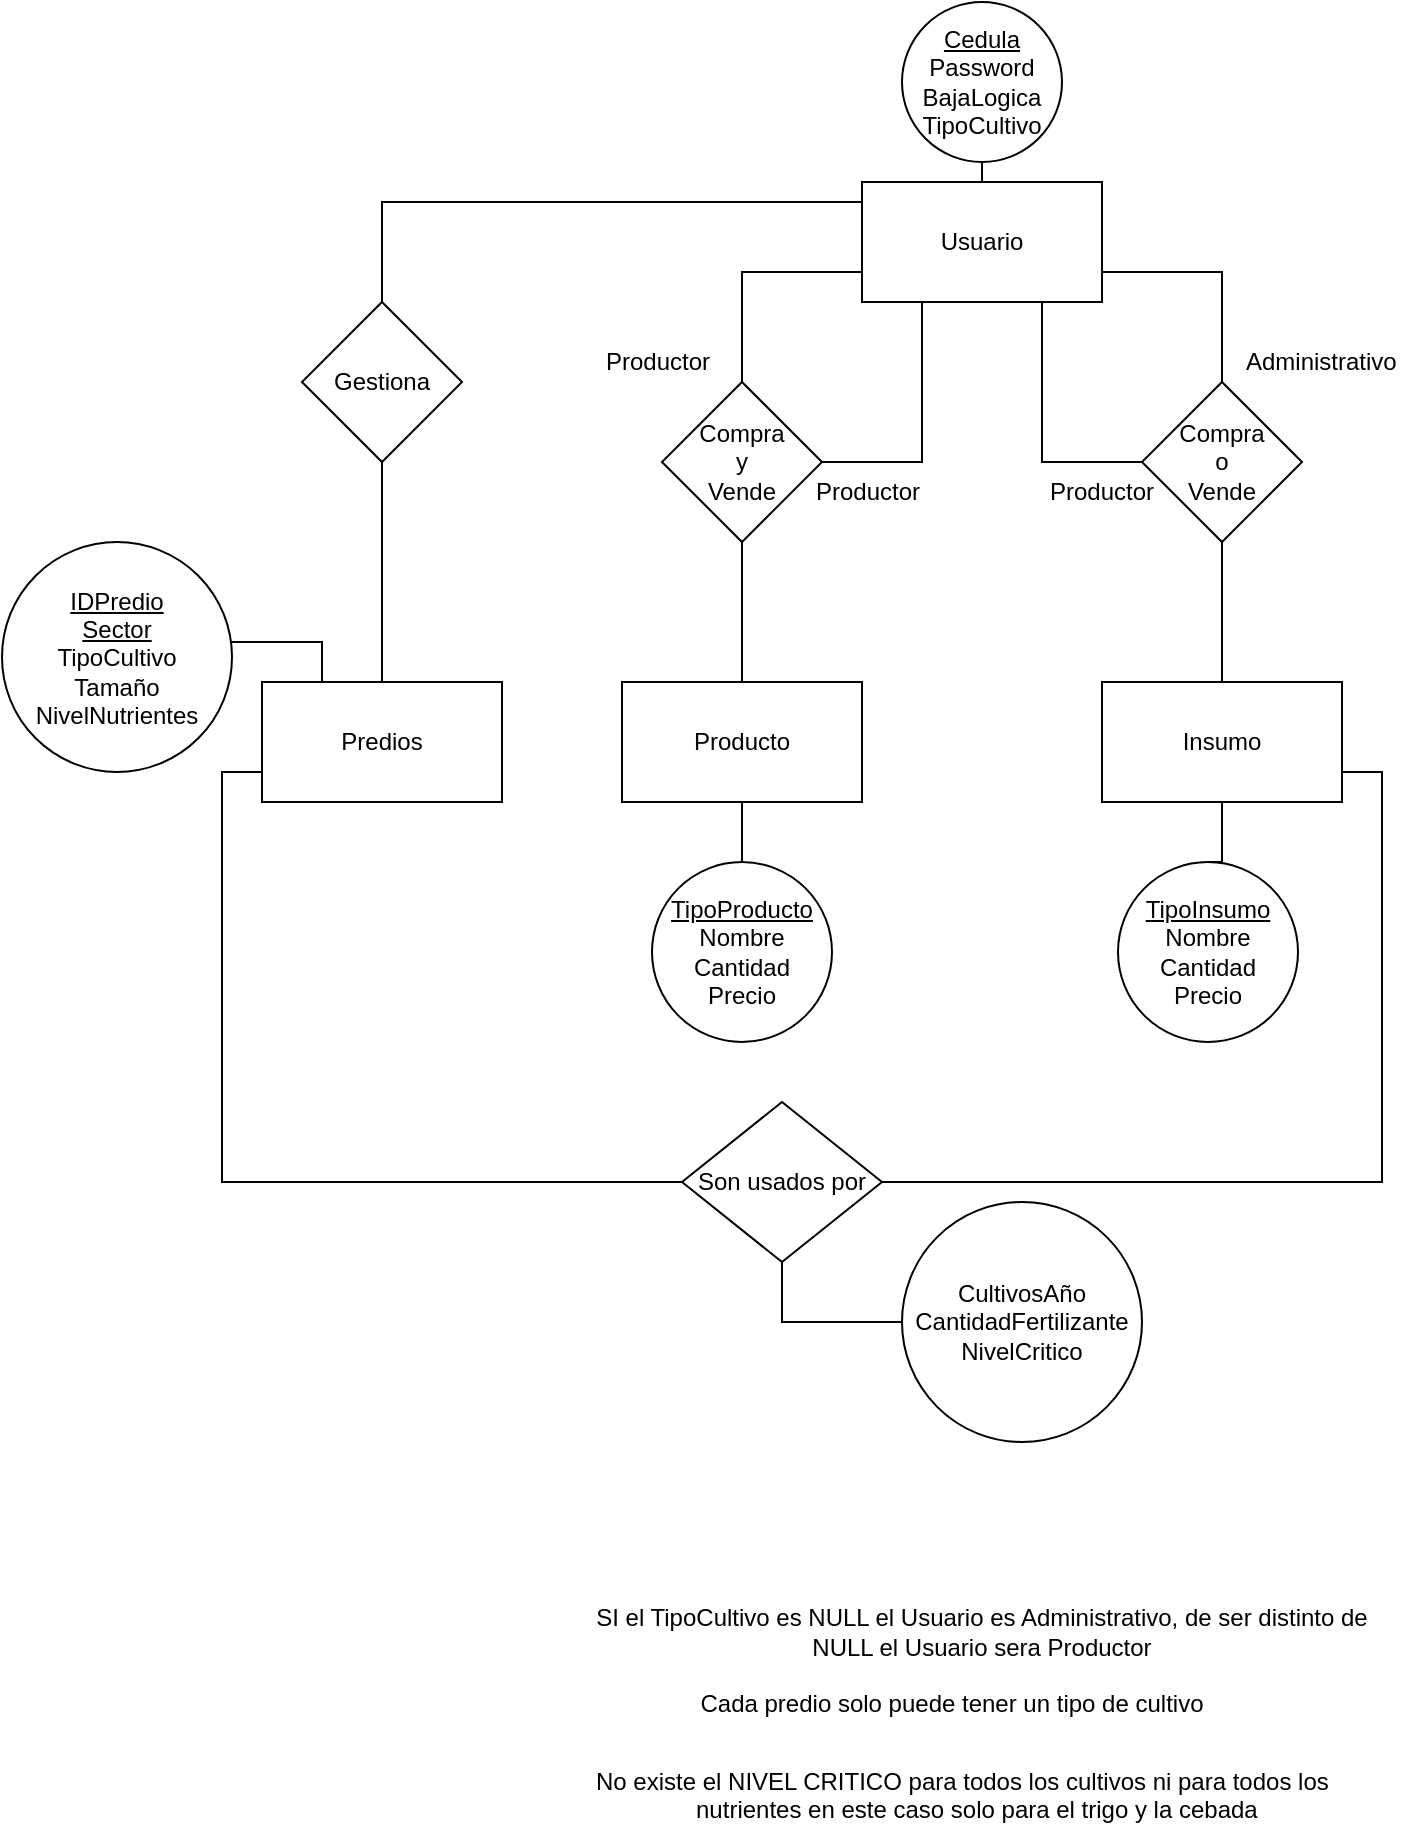 <mxfile version="12.1.3" type="device" pages="1"><diagram id="WHr7S0-hhSYedpZkm5y9" name="Page-1"><mxGraphModel dx="1810" dy="557" grid="1" gridSize="10" guides="1" tooltips="1" connect="1" arrows="1" fold="1" page="1" pageScale="1" pageWidth="827" pageHeight="1169" math="0" shadow="0"><root><mxCell id="0"/><mxCell id="1" parent="0"/><mxCell id="SOfUHJ2vSzlrpdhkEA7r-29" style="edgeStyle=orthogonalEdgeStyle;rounded=0;orthogonalLoop=1;jettySize=auto;html=1;exitX=0;exitY=0.25;exitDx=0;exitDy=0;entryX=0.5;entryY=0;entryDx=0;entryDy=0;startArrow=none;startFill=0;endArrow=none;endFill=0;" parent="1" source="SOfUHJ2vSzlrpdhkEA7r-2" target="SOfUHJ2vSzlrpdhkEA7r-23" edge="1"><mxGeometry relative="1" as="geometry"><Array as="points"><mxPoint x="170" y="130"/><mxPoint x="-70" y="130"/></Array></mxGeometry></mxCell><mxCell id="SOfUHJ2vSzlrpdhkEA7r-30" style="edgeStyle=orthogonalEdgeStyle;rounded=0;orthogonalLoop=1;jettySize=auto;html=1;exitX=0;exitY=0.75;exitDx=0;exitDy=0;entryX=0.5;entryY=0;entryDx=0;entryDy=0;startArrow=none;startFill=0;endArrow=none;endFill=0;" parent="1" source="SOfUHJ2vSzlrpdhkEA7r-2" target="SOfUHJ2vSzlrpdhkEA7r-15" edge="1"><mxGeometry relative="1" as="geometry"/></mxCell><mxCell id="SOfUHJ2vSzlrpdhkEA7r-2" value="Usuario" style="rounded=0;whiteSpace=wrap;html=1;" parent="1" vertex="1"><mxGeometry x="170" y="120" width="120" height="60" as="geometry"/></mxCell><mxCell id="SOfUHJ2vSzlrpdhkEA7r-32" style="edgeStyle=orthogonalEdgeStyle;rounded=0;orthogonalLoop=1;jettySize=auto;html=1;exitX=0.5;exitY=1;exitDx=0;exitDy=0;entryX=0.5;entryY=0;entryDx=0;entryDy=0;startArrow=none;startFill=0;endArrow=none;endFill=0;" parent="1" source="SOfUHJ2vSzlrpdhkEA7r-11" target="SOfUHJ2vSzlrpdhkEA7r-2" edge="1"><mxGeometry relative="1" as="geometry"/></mxCell><mxCell id="SOfUHJ2vSzlrpdhkEA7r-11" value="&lt;u&gt;Cedula&lt;/u&gt;&lt;br&gt;Password&lt;br&gt;BajaLogica&lt;br&gt;TipoCultivo" style="ellipse;whiteSpace=wrap;html=1;aspect=fixed;" parent="1" vertex="1"><mxGeometry x="190" y="30" width="80" height="80" as="geometry"/></mxCell><mxCell id="SOfUHJ2vSzlrpdhkEA7r-13" value="Producto" style="rounded=0;whiteSpace=wrap;html=1;" parent="1" vertex="1"><mxGeometry x="50" y="370" width="120" height="60" as="geometry"/></mxCell><mxCell id="2i6fYpcrtUq0RUQySIYW-12" style="edgeStyle=orthogonalEdgeStyle;rounded=0;orthogonalLoop=1;jettySize=auto;html=1;exitX=1;exitY=0.75;exitDx=0;exitDy=0;entryX=1;entryY=0.5;entryDx=0;entryDy=0;endArrow=none;endFill=0;" parent="1" source="SOfUHJ2vSzlrpdhkEA7r-14" target="2i6fYpcrtUq0RUQySIYW-11" edge="1"><mxGeometry relative="1" as="geometry"/></mxCell><mxCell id="SOfUHJ2vSzlrpdhkEA7r-14" value="Insumo" style="rounded=0;whiteSpace=wrap;html=1;" parent="1" vertex="1"><mxGeometry x="290" y="370" width="120" height="60" as="geometry"/></mxCell><mxCell id="SOfUHJ2vSzlrpdhkEA7r-18" style="edgeStyle=orthogonalEdgeStyle;rounded=0;orthogonalLoop=1;jettySize=auto;html=1;exitX=1;exitY=0.5;exitDx=0;exitDy=0;entryX=0.25;entryY=1;entryDx=0;entryDy=0;startArrow=none;startFill=0;endArrow=none;endFill=0;" parent="1" source="SOfUHJ2vSzlrpdhkEA7r-15" target="SOfUHJ2vSzlrpdhkEA7r-2" edge="1"><mxGeometry relative="1" as="geometry"/></mxCell><mxCell id="SOfUHJ2vSzlrpdhkEA7r-19" style="edgeStyle=orthogonalEdgeStyle;rounded=0;orthogonalLoop=1;jettySize=auto;html=1;exitX=0.5;exitY=1;exitDx=0;exitDy=0;entryX=0.5;entryY=0;entryDx=0;entryDy=0;startArrow=none;startFill=0;endArrow=none;endFill=0;" parent="1" source="SOfUHJ2vSzlrpdhkEA7r-15" target="SOfUHJ2vSzlrpdhkEA7r-13" edge="1"><mxGeometry relative="1" as="geometry"/></mxCell><mxCell id="SOfUHJ2vSzlrpdhkEA7r-15" value="Compra&lt;br&gt;y&lt;br&gt;Vende" style="rhombus;whiteSpace=wrap;html=1;" parent="1" vertex="1"><mxGeometry x="70" y="220" width="80" height="80" as="geometry"/></mxCell><mxCell id="SOfUHJ2vSzlrpdhkEA7r-17" style="edgeStyle=orthogonalEdgeStyle;rounded=0;orthogonalLoop=1;jettySize=auto;html=1;exitX=0;exitY=0.5;exitDx=0;exitDy=0;startArrow=none;startFill=0;endArrow=none;endFill=0;entryX=0.75;entryY=1;entryDx=0;entryDy=0;" parent="1" source="SOfUHJ2vSzlrpdhkEA7r-16" target="SOfUHJ2vSzlrpdhkEA7r-2" edge="1"><mxGeometry relative="1" as="geometry"><mxPoint x="280" y="210" as="targetPoint"/></mxGeometry></mxCell><mxCell id="SOfUHJ2vSzlrpdhkEA7r-20" style="edgeStyle=orthogonalEdgeStyle;rounded=0;orthogonalLoop=1;jettySize=auto;html=1;exitX=0.5;exitY=1;exitDx=0;exitDy=0;entryX=0.5;entryY=0;entryDx=0;entryDy=0;startArrow=none;startFill=0;endArrow=none;endFill=0;" parent="1" source="SOfUHJ2vSzlrpdhkEA7r-16" target="SOfUHJ2vSzlrpdhkEA7r-14" edge="1"><mxGeometry relative="1" as="geometry"/></mxCell><mxCell id="SOfUHJ2vSzlrpdhkEA7r-36" style="edgeStyle=orthogonalEdgeStyle;rounded=0;orthogonalLoop=1;jettySize=auto;html=1;exitX=0.5;exitY=0;exitDx=0;exitDy=0;entryX=1;entryY=0.75;entryDx=0;entryDy=0;startArrow=none;startFill=0;endArrow=none;endFill=0;" parent="1" source="SOfUHJ2vSzlrpdhkEA7r-16" target="SOfUHJ2vSzlrpdhkEA7r-2" edge="1"><mxGeometry relative="1" as="geometry"/></mxCell><mxCell id="SOfUHJ2vSzlrpdhkEA7r-16" value="Compra&lt;br&gt;o&lt;br&gt;Vende" style="rhombus;whiteSpace=wrap;html=1;" parent="1" vertex="1"><mxGeometry x="310" y="220" width="80" height="80" as="geometry"/></mxCell><mxCell id="2i6fYpcrtUq0RUQySIYW-17" style="edgeStyle=orthogonalEdgeStyle;rounded=0;orthogonalLoop=1;jettySize=auto;html=1;exitX=0.25;exitY=0;exitDx=0;exitDy=0;entryX=1;entryY=0.5;entryDx=0;entryDy=0;endArrow=none;endFill=0;" parent="1" source="SOfUHJ2vSzlrpdhkEA7r-21" target="2i6fYpcrtUq0RUQySIYW-16" edge="1"><mxGeometry relative="1" as="geometry"/></mxCell><mxCell id="SOfUHJ2vSzlrpdhkEA7r-21" value="Predios" style="rounded=0;whiteSpace=wrap;html=1;" parent="1" vertex="1"><mxGeometry x="-130" y="370.0" width="120" height="60" as="geometry"/></mxCell><mxCell id="SOfUHJ2vSzlrpdhkEA7r-25" style="edgeStyle=orthogonalEdgeStyle;rounded=0;orthogonalLoop=1;jettySize=auto;html=1;exitX=0.5;exitY=1;exitDx=0;exitDy=0;entryX=0.5;entryY=0;entryDx=0;entryDy=0;startArrow=none;startFill=0;endArrow=none;endFill=0;" parent="1" source="SOfUHJ2vSzlrpdhkEA7r-23" target="SOfUHJ2vSzlrpdhkEA7r-21" edge="1"><mxGeometry relative="1" as="geometry"/></mxCell><mxCell id="SOfUHJ2vSzlrpdhkEA7r-23" value="Gestiona" style="rhombus;whiteSpace=wrap;html=1;" parent="1" vertex="1"><mxGeometry x="-110" y="180" width="80" height="80" as="geometry"/></mxCell><mxCell id="SOfUHJ2vSzlrpdhkEA7r-46" style="edgeStyle=orthogonalEdgeStyle;rounded=0;orthogonalLoop=1;jettySize=auto;html=1;exitX=0.5;exitY=0;exitDx=0;exitDy=0;entryX=0.5;entryY=1;entryDx=0;entryDy=0;startArrow=none;startFill=0;endArrow=none;endFill=0;" parent="1" source="SOfUHJ2vSzlrpdhkEA7r-45" target="SOfUHJ2vSzlrpdhkEA7r-13" edge="1"><mxGeometry relative="1" as="geometry"/></mxCell><mxCell id="SOfUHJ2vSzlrpdhkEA7r-45" value="&lt;u&gt;TipoProducto&lt;/u&gt;&lt;br&gt;Nombre&lt;br&gt;Cantidad&lt;br&gt;Precio" style="ellipse;whiteSpace=wrap;html=1;aspect=fixed;" parent="1" vertex="1"><mxGeometry x="65" y="460" width="90" height="90" as="geometry"/></mxCell><mxCell id="SOfUHJ2vSzlrpdhkEA7r-48" style="edgeStyle=orthogonalEdgeStyle;rounded=0;orthogonalLoop=1;jettySize=auto;html=1;exitX=0.5;exitY=0;exitDx=0;exitDy=0;entryX=0.5;entryY=1;entryDx=0;entryDy=0;startArrow=none;startFill=0;endArrow=none;endFill=0;" parent="1" source="SOfUHJ2vSzlrpdhkEA7r-47" target="SOfUHJ2vSzlrpdhkEA7r-14" edge="1"><mxGeometry relative="1" as="geometry"/></mxCell><mxCell id="SOfUHJ2vSzlrpdhkEA7r-47" value="&lt;u&gt;TipoInsumo&lt;/u&gt;&lt;br&gt;Nombre&lt;br&gt;Cantidad&lt;br&gt;Precio" style="ellipse;whiteSpace=wrap;html=1;aspect=fixed;" parent="1" vertex="1"><mxGeometry x="298" y="460" width="90" height="90" as="geometry"/></mxCell><mxCell id="SOfUHJ2vSzlrpdhkEA7r-51" value="SI el TipoCultivo es NULL el Usuario es Administrativo, de ser distinto de NULL el Usuario sera Productor" style="text;html=1;strokeColor=none;fillColor=none;align=center;verticalAlign=middle;whiteSpace=wrap;rounded=0;" parent="1" vertex="1"><mxGeometry x="30" y="830.167" width="400" height="30" as="geometry"/></mxCell><mxCell id="2i6fYpcrtUq0RUQySIYW-3" value="Productor" style="text;html=1;strokeColor=none;fillColor=none;align=center;verticalAlign=middle;whiteSpace=wrap;rounded=0;" parent="1" vertex="1"><mxGeometry x="270" y="265" width="40" height="20" as="geometry"/></mxCell><mxCell id="2i6fYpcrtUq0RUQySIYW-4" value="Administrativo" style="text;html=1;resizable=0;points=[];autosize=1;align=left;verticalAlign=top;spacingTop=-4;" parent="1" vertex="1"><mxGeometry x="360" y="200" width="90" height="20" as="geometry"/></mxCell><mxCell id="2i6fYpcrtUq0RUQySIYW-7" value="Productor" style="text;html=1;resizable=0;points=[];autosize=1;align=left;verticalAlign=top;spacingTop=-4;" parent="1" vertex="1"><mxGeometry x="145" y="265" width="70" height="20" as="geometry"/></mxCell><mxCell id="2i6fYpcrtUq0RUQySIYW-8" value="Productor" style="text;html=1;resizable=0;points=[];autosize=1;align=left;verticalAlign=top;spacingTop=-4;" parent="1" vertex="1"><mxGeometry x="40" y="200" width="70" height="20" as="geometry"/></mxCell><mxCell id="2i6fYpcrtUq0RUQySIYW-13" style="edgeStyle=orthogonalEdgeStyle;rounded=0;orthogonalLoop=1;jettySize=auto;html=1;exitX=0;exitY=0.5;exitDx=0;exitDy=0;entryX=0;entryY=0.75;entryDx=0;entryDy=0;endArrow=none;endFill=0;" parent="1" source="2i6fYpcrtUq0RUQySIYW-11" target="SOfUHJ2vSzlrpdhkEA7r-21" edge="1"><mxGeometry relative="1" as="geometry"/></mxCell><mxCell id="2i6fYpcrtUq0RUQySIYW-23" style="edgeStyle=orthogonalEdgeStyle;rounded=0;orthogonalLoop=1;jettySize=auto;html=1;exitX=0.5;exitY=1;exitDx=0;exitDy=0;entryX=0;entryY=0.5;entryDx=0;entryDy=0;endArrow=none;endFill=0;" parent="1" source="2i6fYpcrtUq0RUQySIYW-11" target="2i6fYpcrtUq0RUQySIYW-18" edge="1"><mxGeometry relative="1" as="geometry"/></mxCell><mxCell id="2i6fYpcrtUq0RUQySIYW-11" value="Son usados por" style="rhombus;whiteSpace=wrap;html=1;" parent="1" vertex="1"><mxGeometry x="80" y="580" width="100" height="80" as="geometry"/></mxCell><mxCell id="2i6fYpcrtUq0RUQySIYW-16" value="&lt;u&gt;IDPredio&lt;br&gt;Sector&lt;/u&gt;&lt;br&gt;TipoCultivo&lt;br&gt;Tamaño&lt;br&gt;NivelNutrientes" style="ellipse;whiteSpace=wrap;html=1;aspect=fixed;" parent="1" vertex="1"><mxGeometry x="-260" y="300" width="115" height="115" as="geometry"/></mxCell><mxCell id="2i6fYpcrtUq0RUQySIYW-18" value="CultivosAño&lt;br&gt;CantidadFertilizante&lt;br&gt;NivelCritico" style="ellipse;whiteSpace=wrap;html=1;aspect=fixed;" parent="1" vertex="1"><mxGeometry x="190" y="630" width="120" height="120" as="geometry"/></mxCell><mxCell id="2i6fYpcrtUq0RUQySIYW-20" value="Cada predio solo puede tener un tipo de cultivo" style="text;html=1;strokeColor=none;fillColor=none;align=center;verticalAlign=middle;whiteSpace=wrap;rounded=0;" parent="1" vertex="1"><mxGeometry x="75" y="870.8" width="280" height="20" as="geometry"/></mxCell><mxCell id="2i6fYpcrtUq0RUQySIYW-24" value="No existe el NIVEL CRITICO para todos los cultivos ni para todos los&lt;br&gt;&amp;nbsp; &amp;nbsp; &amp;nbsp; &amp;nbsp; &amp;nbsp; &amp;nbsp; &amp;nbsp; &amp;nbsp;nutrientes en este caso solo para el trigo y la cebada" style="text;html=1;resizable=0;points=[];autosize=1;align=left;verticalAlign=top;spacingTop=-4;" parent="1" vertex="1"><mxGeometry x="35" y="909.8" width="380" height="30" as="geometry"/></mxCell></root></mxGraphModel></diagram></mxfile>
